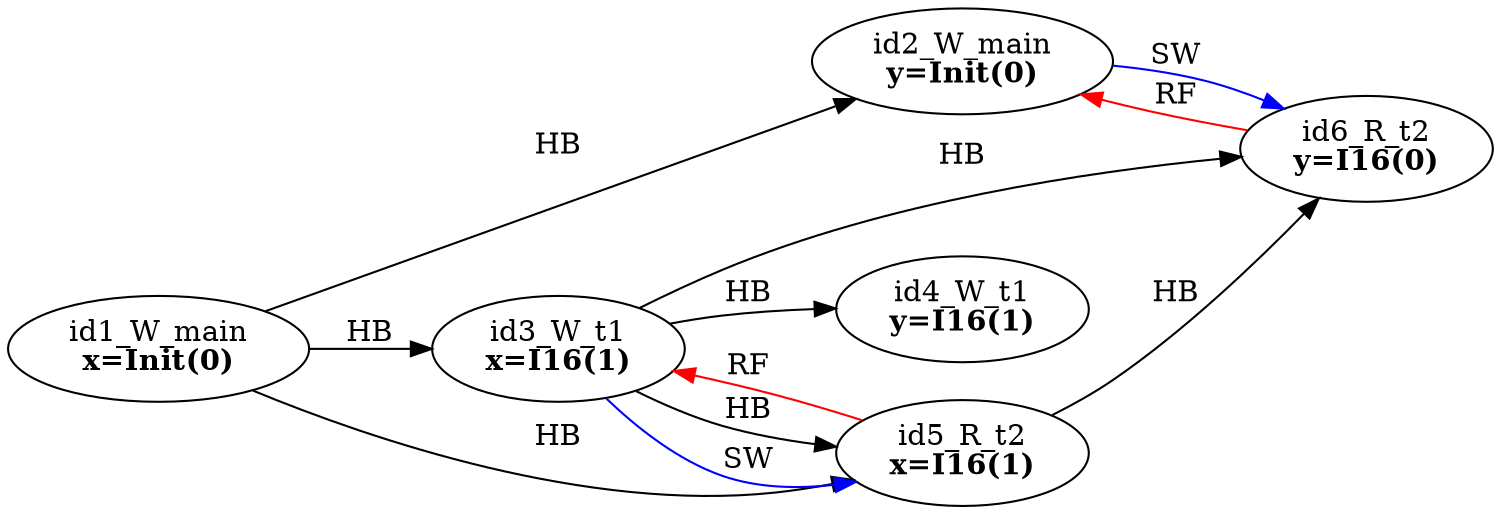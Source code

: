 digraph memory_model {
rankdir=LR;
splines=true; esep=0.5;
id1_W_main -> id2_W_main [label = "HB", color="black"];
id3_W_t1 -> id4_W_t1 [label = "HB", color="black"];
id5_R_t2 -> id6_R_t2 [label = "HB", color="black"];
id1_W_main -> id3_W_t1 [label = "HB", color="black"];
id1_W_main -> id5_R_t2 [label = "HB", color="black"];
id3_W_t1 -> id5_R_t2 [label = "HB", color="black"];
id3_W_t1 -> id6_R_t2 [label = "HB", color="black"];
id5_R_t2 -> id3_W_t1 [label = "RF", color="red"];
id6_R_t2 -> id2_W_main [label = "RF", color="red"];
id2_W_main -> id6_R_t2 [label = "SW", color="blue"];
id3_W_t1 -> id5_R_t2 [label = "SW", color="blue"];
id1_W_main [label=<id1_W_main<br/><B>x=Init(0)</B>>, pos="2.5,4!"]
id2_W_main [label=<id2_W_main<br/><B>y=Init(0)</B>>, pos="2.5,2!"]
id3_W_t1 [label=<id3_W_t1<br/><B>x=I16(1)</B>>, pos="0,0!"]
id4_W_t1 [label=<id4_W_t1<br/><B>y=I16(1)</B>>, pos="0,-2!"]
id5_R_t2 [label=<id5_R_t2<br/><B>x=I16(1)</B>>, pos="5,0!"]
id6_R_t2 [label=<id6_R_t2<br/><B>y=I16(0)</B>>, pos="5,-2!"]
}